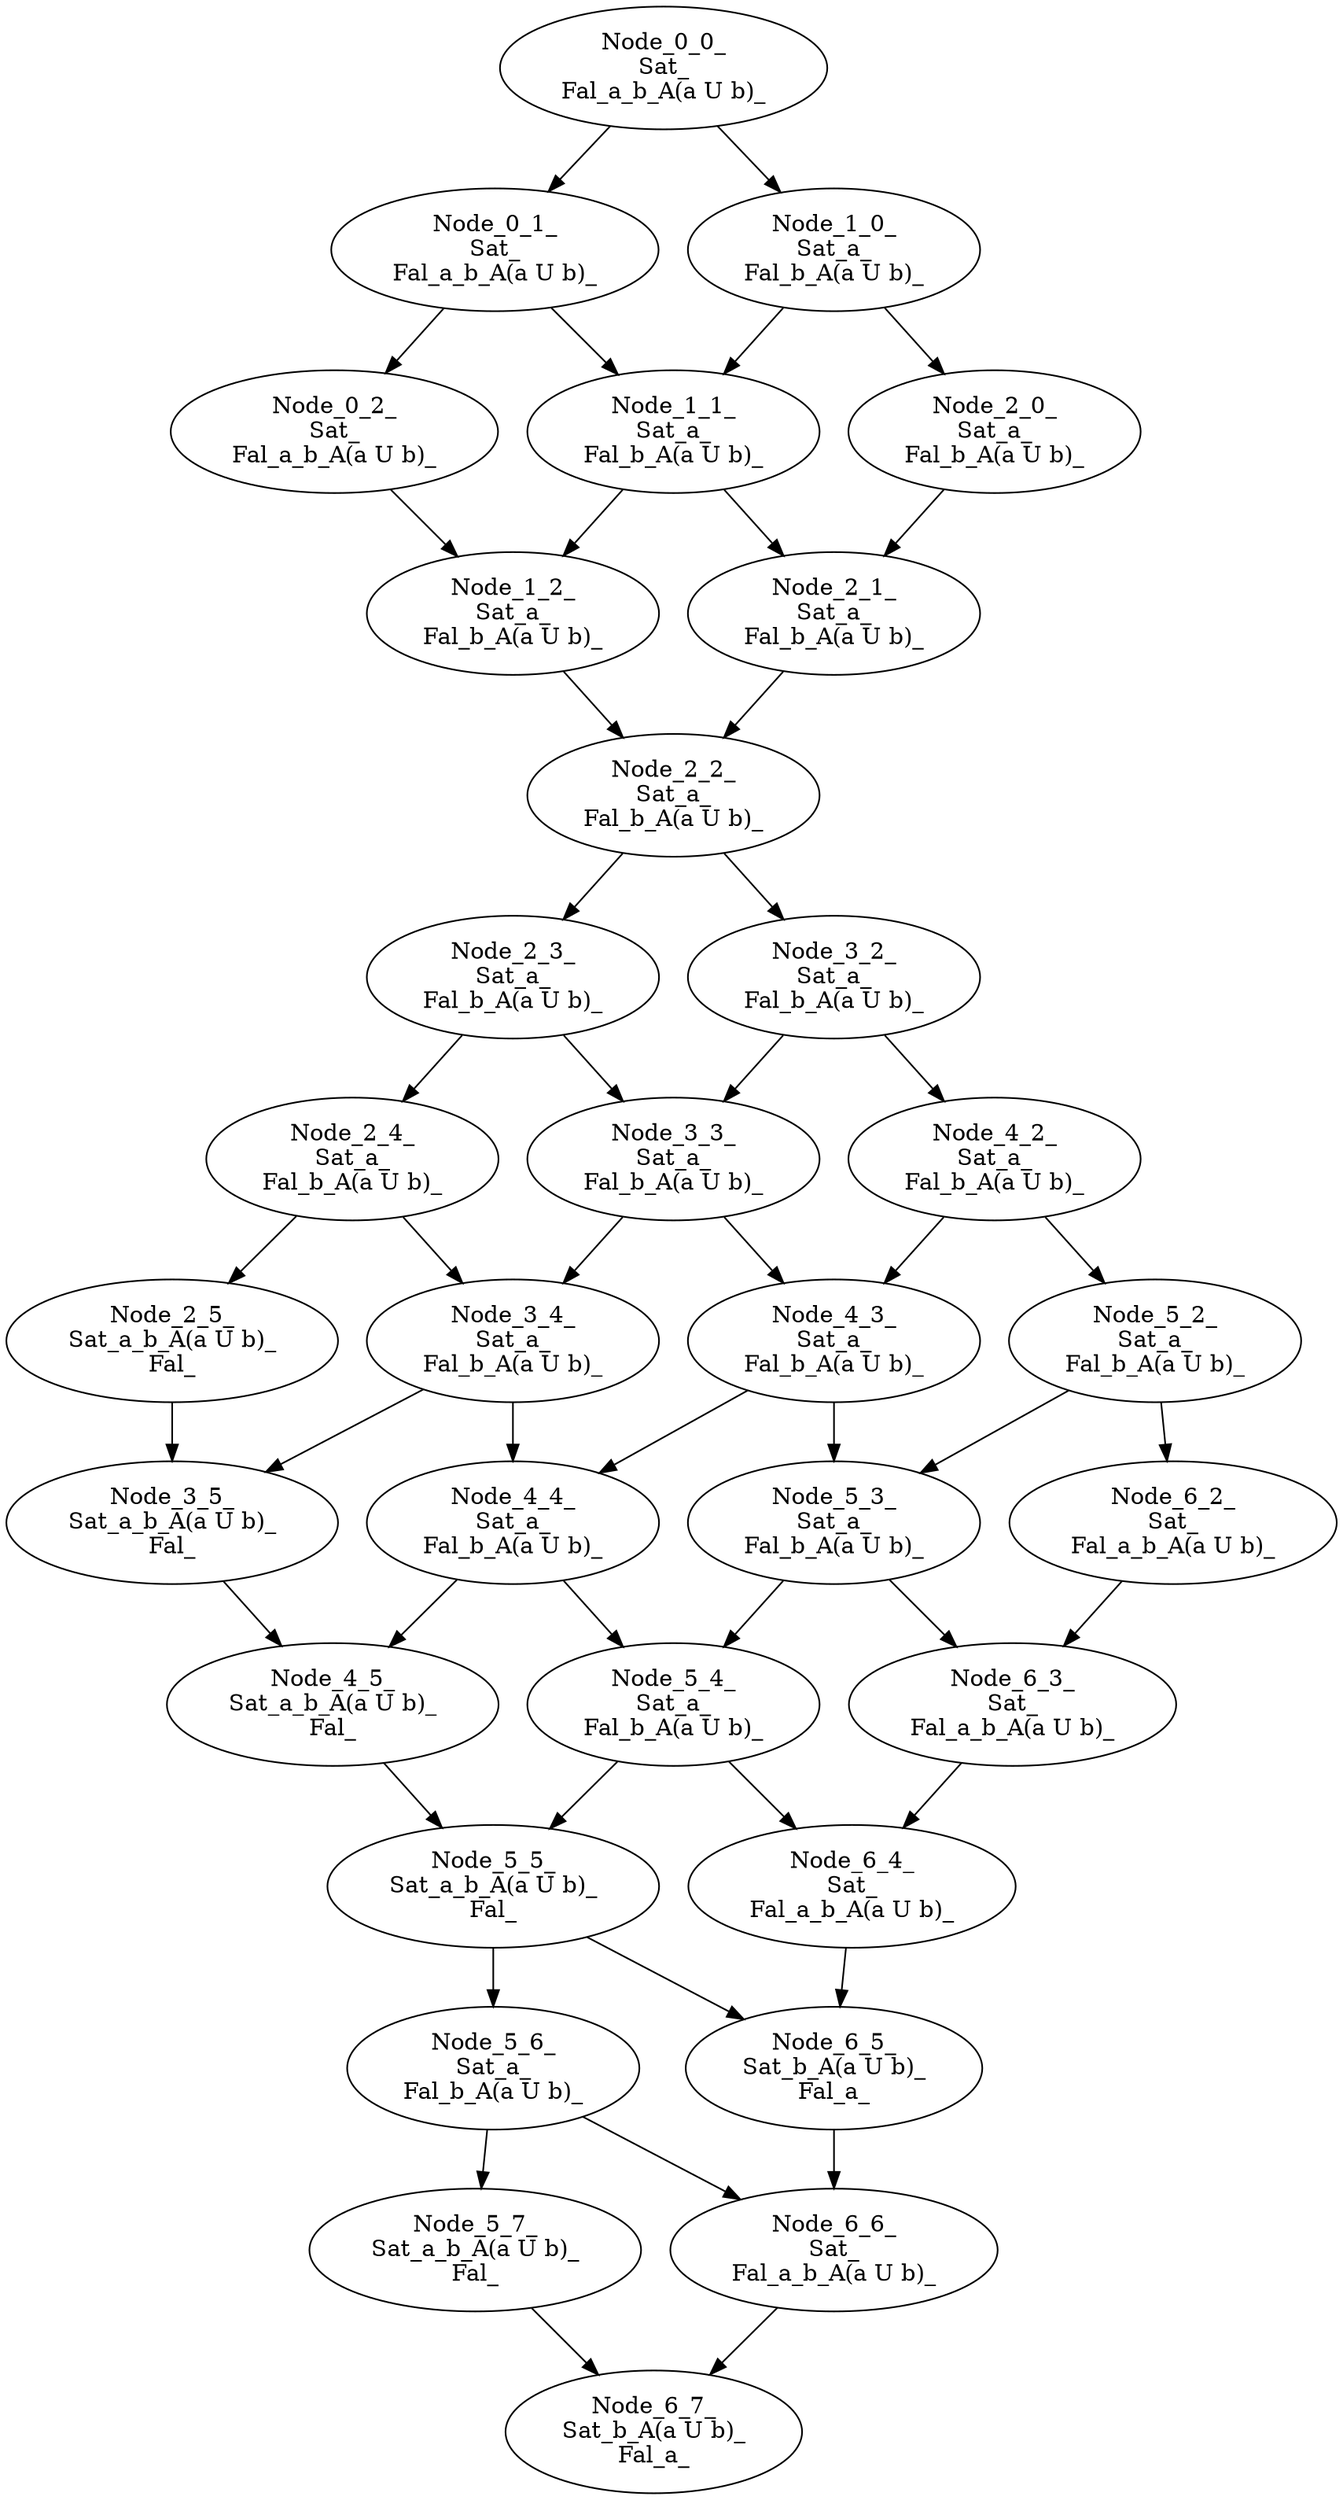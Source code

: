 digraph Check {
"Node_6_6_\nSat_\nFal_a_b_A(a U b)_"	 -> 	"Node_6_7_\nSat_b_A(a U b)_\nFal_a_";
"Node_5_7_\nSat_a_b_A(a U b)_\nFal_"	 -> 	"Node_6_7_\nSat_b_A(a U b)_\nFal_a_";
"Node_6_5_\nSat_b_A(a U b)_\nFal_a_"	 -> 	"Node_6_6_\nSat_\nFal_a_b_A(a U b)_";
"Node_5_6_\nSat_a_\nFal_b_A(a U b)_"	 -> 	"Node_6_6_\nSat_\nFal_a_b_A(a U b)_";
"Node_5_6_\nSat_a_\nFal_b_A(a U b)_"	 -> 	"Node_5_7_\nSat_a_b_A(a U b)_\nFal_";
"Node_5_5_\nSat_a_b_A(a U b)_\nFal_"	 -> 	"Node_6_5_\nSat_b_A(a U b)_\nFal_a_";
"Node_6_4_\nSat_\nFal_a_b_A(a U b)_"	 -> 	"Node_6_5_\nSat_b_A(a U b)_\nFal_a_";
"Node_5_5_\nSat_a_b_A(a U b)_\nFal_"	 -> 	"Node_5_6_\nSat_a_\nFal_b_A(a U b)_";
"Node_4_5_\nSat_a_b_A(a U b)_\nFal_"	 -> 	"Node_5_5_\nSat_a_b_A(a U b)_\nFal_";
"Node_5_4_\nSat_a_\nFal_b_A(a U b)_"	 -> 	"Node_5_5_\nSat_a_b_A(a U b)_\nFal_";
"Node_5_4_\nSat_a_\nFal_b_A(a U b)_"	 -> 	"Node_6_4_\nSat_\nFal_a_b_A(a U b)_";
"Node_6_3_\nSat_\nFal_a_b_A(a U b)_"	 -> 	"Node_6_4_\nSat_\nFal_a_b_A(a U b)_";
"Node_4_4_\nSat_a_\nFal_b_A(a U b)_"	 -> 	"Node_4_5_\nSat_a_b_A(a U b)_\nFal_";
"Node_3_5_\nSat_a_b_A(a U b)_\nFal_"	 -> 	"Node_4_5_\nSat_a_b_A(a U b)_\nFal_";
"Node_4_4_\nSat_a_\nFal_b_A(a U b)_"	 -> 	"Node_5_4_\nSat_a_\nFal_b_A(a U b)_";
"Node_5_3_\nSat_a_\nFal_b_A(a U b)_"	 -> 	"Node_5_4_\nSat_a_\nFal_b_A(a U b)_";
"Node_5_3_\nSat_a_\nFal_b_A(a U b)_"	 -> 	"Node_6_3_\nSat_\nFal_a_b_A(a U b)_";
"Node_6_2_\nSat_\nFal_a_b_A(a U b)_"	 -> 	"Node_6_3_\nSat_\nFal_a_b_A(a U b)_";
"Node_3_4_\nSat_a_\nFal_b_A(a U b)_"	 -> 	"Node_4_4_\nSat_a_\nFal_b_A(a U b)_";
"Node_4_3_\nSat_a_\nFal_b_A(a U b)_"	 -> 	"Node_4_4_\nSat_a_\nFal_b_A(a U b)_";
"Node_3_4_\nSat_a_\nFal_b_A(a U b)_"	 -> 	"Node_3_5_\nSat_a_b_A(a U b)_\nFal_";
"Node_2_5_\nSat_a_b_A(a U b)_\nFal_"	 -> 	"Node_3_5_\nSat_a_b_A(a U b)_\nFal_";
"Node_4_3_\nSat_a_\nFal_b_A(a U b)_"	 -> 	"Node_5_3_\nSat_a_\nFal_b_A(a U b)_";
"Node_5_2_\nSat_a_\nFal_b_A(a U b)_"	 -> 	"Node_5_3_\nSat_a_\nFal_b_A(a U b)_";
"Node_5_2_\nSat_a_\nFal_b_A(a U b)_"	 -> 	"Node_6_2_\nSat_\nFal_a_b_A(a U b)_";
"Node_2_4_\nSat_a_\nFal_b_A(a U b)_"	 -> 	"Node_3_4_\nSat_a_\nFal_b_A(a U b)_";
"Node_3_3_\nSat_a_\nFal_b_A(a U b)_"	 -> 	"Node_3_4_\nSat_a_\nFal_b_A(a U b)_";
"Node_3_3_\nSat_a_\nFal_b_A(a U b)_"	 -> 	"Node_4_3_\nSat_a_\nFal_b_A(a U b)_";
"Node_4_2_\nSat_a_\nFal_b_A(a U b)_"	 -> 	"Node_4_3_\nSat_a_\nFal_b_A(a U b)_";
"Node_2_4_\nSat_a_\nFal_b_A(a U b)_"	 -> 	"Node_2_5_\nSat_a_b_A(a U b)_\nFal_";
"Node_4_2_\nSat_a_\nFal_b_A(a U b)_"	 -> 	"Node_5_2_\nSat_a_\nFal_b_A(a U b)_";
"Node_2_3_\nSat_a_\nFal_b_A(a U b)_"	 -> 	"Node_2_4_\nSat_a_\nFal_b_A(a U b)_";
"Node_2_3_\nSat_a_\nFal_b_A(a U b)_"	 -> 	"Node_3_3_\nSat_a_\nFal_b_A(a U b)_";
"Node_3_2_\nSat_a_\nFal_b_A(a U b)_"	 -> 	"Node_3_3_\nSat_a_\nFal_b_A(a U b)_";
"Node_3_2_\nSat_a_\nFal_b_A(a U b)_"	 -> 	"Node_4_2_\nSat_a_\nFal_b_A(a U b)_";
"Node_2_2_\nSat_a_\nFal_b_A(a U b)_"	 -> 	"Node_2_3_\nSat_a_\nFal_b_A(a U b)_";
"Node_2_2_\nSat_a_\nFal_b_A(a U b)_"	 -> 	"Node_3_2_\nSat_a_\nFal_b_A(a U b)_";
"Node_1_2_\nSat_a_\nFal_b_A(a U b)_"	 -> 	"Node_2_2_\nSat_a_\nFal_b_A(a U b)_";
"Node_2_1_\nSat_a_\nFal_b_A(a U b)_"	 -> 	"Node_2_2_\nSat_a_\nFal_b_A(a U b)_";
"Node_1_1_\nSat_a_\nFal_b_A(a U b)_"	 -> 	"Node_1_2_\nSat_a_\nFal_b_A(a U b)_";
"Node_0_2_\nSat_\nFal_a_b_A(a U b)_"	 -> 	"Node_1_2_\nSat_a_\nFal_b_A(a U b)_";
"Node_1_1_\nSat_a_\nFal_b_A(a U b)_"	 -> 	"Node_2_1_\nSat_a_\nFal_b_A(a U b)_";
"Node_2_0_\nSat_a_\nFal_b_A(a U b)_"	 -> 	"Node_2_1_\nSat_a_\nFal_b_A(a U b)_";
"Node_0_1_\nSat_\nFal_a_b_A(a U b)_"	 -> 	"Node_1_1_\nSat_a_\nFal_b_A(a U b)_";
"Node_1_0_\nSat_a_\nFal_b_A(a U b)_"	 -> 	"Node_1_1_\nSat_a_\nFal_b_A(a U b)_";
"Node_0_1_\nSat_\nFal_a_b_A(a U b)_"	 -> 	"Node_0_2_\nSat_\nFal_a_b_A(a U b)_";
"Node_1_0_\nSat_a_\nFal_b_A(a U b)_"	 -> 	"Node_2_0_\nSat_a_\nFal_b_A(a U b)_";
"Node_0_0_\nSat_\nFal_a_b_A(a U b)_"	 -> 	"Node_0_1_\nSat_\nFal_a_b_A(a U b)_";
"Node_0_0_\nSat_\nFal_a_b_A(a U b)_"	 -> 	"Node_1_0_\nSat_a_\nFal_b_A(a U b)_";
}
